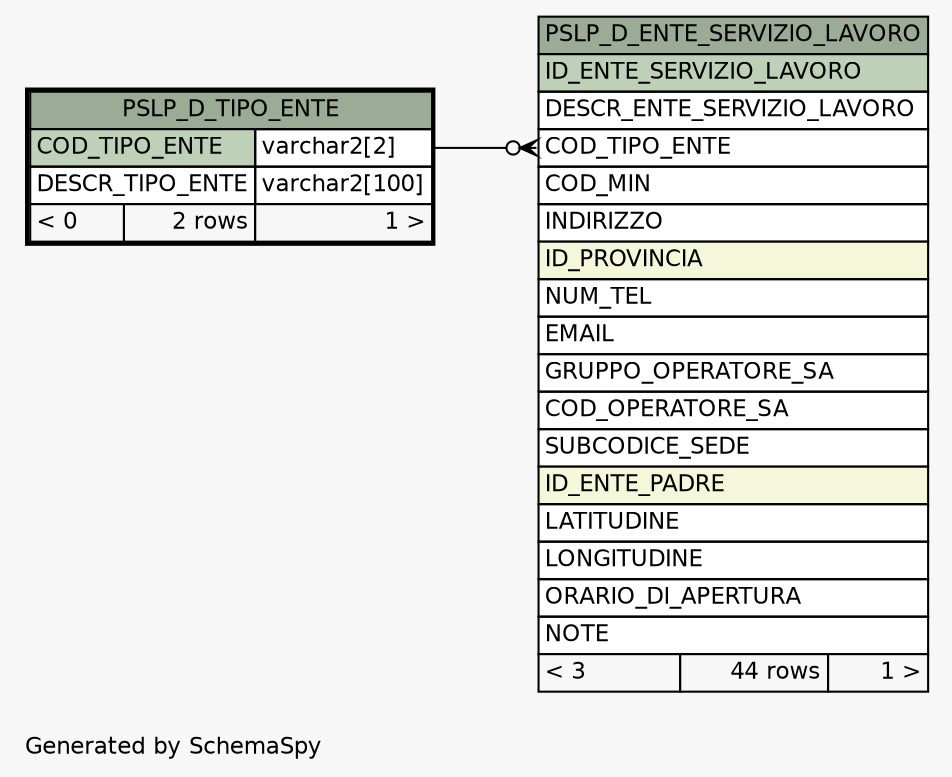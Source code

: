 // dot 2.38.0 on Windows 10 10.0
// SchemaSpy rev 590
digraph "oneDegreeRelationshipsDiagram" {
  graph [
    rankdir="RL"
    bgcolor="#f7f7f7"
    label="\nGenerated by SchemaSpy"
    labeljust="l"
    nodesep="0.18"
    ranksep="0.46"
    fontname="Helvetica"
    fontsize="11"
  ];
  node [
    fontname="Helvetica"
    fontsize="11"
    shape="plaintext"
  ];
  edge [
    arrowsize="0.8"
  ];
  "PSLP_D_ENTE_SERVIZIO_LAVORO":"COD_TIPO_ENTE":w -> "PSLP_D_TIPO_ENTE":"COD_TIPO_ENTE.type":e [arrowhead=none dir=back arrowtail=crowodot];
  "PSLP_D_ENTE_SERVIZIO_LAVORO" [
    label=<
    <TABLE BORDER="0" CELLBORDER="1" CELLSPACING="0" BGCOLOR="#ffffff">
      <TR><TD COLSPAN="3" BGCOLOR="#9bab96" ALIGN="CENTER">PSLP_D_ENTE_SERVIZIO_LAVORO</TD></TR>
      <TR><TD PORT="ID_ENTE_SERVIZIO_LAVORO" COLSPAN="3" BGCOLOR="#bed1b8" ALIGN="LEFT">ID_ENTE_SERVIZIO_LAVORO</TD></TR>
      <TR><TD PORT="DESCR_ENTE_SERVIZIO_LAVORO" COLSPAN="3" ALIGN="LEFT">DESCR_ENTE_SERVIZIO_LAVORO</TD></TR>
      <TR><TD PORT="COD_TIPO_ENTE" COLSPAN="3" ALIGN="LEFT">COD_TIPO_ENTE</TD></TR>
      <TR><TD PORT="COD_MIN" COLSPAN="3" ALIGN="LEFT">COD_MIN</TD></TR>
      <TR><TD PORT="INDIRIZZO" COLSPAN="3" ALIGN="LEFT">INDIRIZZO</TD></TR>
      <TR><TD PORT="ID_PROVINCIA" COLSPAN="3" BGCOLOR="#f4f7da" ALIGN="LEFT">ID_PROVINCIA</TD></TR>
      <TR><TD PORT="NUM_TEL" COLSPAN="3" ALIGN="LEFT">NUM_TEL</TD></TR>
      <TR><TD PORT="EMAIL" COLSPAN="3" ALIGN="LEFT">EMAIL</TD></TR>
      <TR><TD PORT="GRUPPO_OPERATORE_SA" COLSPAN="3" ALIGN="LEFT">GRUPPO_OPERATORE_SA</TD></TR>
      <TR><TD PORT="COD_OPERATORE_SA" COLSPAN="3" ALIGN="LEFT">COD_OPERATORE_SA</TD></TR>
      <TR><TD PORT="SUBCODICE_SEDE" COLSPAN="3" ALIGN="LEFT">SUBCODICE_SEDE</TD></TR>
      <TR><TD PORT="ID_ENTE_PADRE" COLSPAN="3" BGCOLOR="#f4f7da" ALIGN="LEFT">ID_ENTE_PADRE</TD></TR>
      <TR><TD PORT="LATITUDINE" COLSPAN="3" ALIGN="LEFT">LATITUDINE</TD></TR>
      <TR><TD PORT="LONGITUDINE" COLSPAN="3" ALIGN="LEFT">LONGITUDINE</TD></TR>
      <TR><TD PORT="ORARIO_DI_APERTURA" COLSPAN="3" ALIGN="LEFT">ORARIO_DI_APERTURA</TD></TR>
      <TR><TD PORT="NOTE" COLSPAN="3" ALIGN="LEFT">NOTE</TD></TR>
      <TR><TD ALIGN="LEFT" BGCOLOR="#f7f7f7">&lt; 3</TD><TD ALIGN="RIGHT" BGCOLOR="#f7f7f7">44 rows</TD><TD ALIGN="RIGHT" BGCOLOR="#f7f7f7">1 &gt;</TD></TR>
    </TABLE>>
    URL="PSLP_D_ENTE_SERVIZIO_LAVORO.html"
    tooltip="PSLP_D_ENTE_SERVIZIO_LAVORO"
  ];
  "PSLP_D_TIPO_ENTE" [
    label=<
    <TABLE BORDER="2" CELLBORDER="1" CELLSPACING="0" BGCOLOR="#ffffff">
      <TR><TD COLSPAN="3" BGCOLOR="#9bab96" ALIGN="CENTER">PSLP_D_TIPO_ENTE</TD></TR>
      <TR><TD PORT="COD_TIPO_ENTE" COLSPAN="2" BGCOLOR="#bed1b8" ALIGN="LEFT">COD_TIPO_ENTE</TD><TD PORT="COD_TIPO_ENTE.type" ALIGN="LEFT">varchar2[2]</TD></TR>
      <TR><TD PORT="DESCR_TIPO_ENTE" COLSPAN="2" ALIGN="LEFT">DESCR_TIPO_ENTE</TD><TD PORT="DESCR_TIPO_ENTE.type" ALIGN="LEFT">varchar2[100]</TD></TR>
      <TR><TD ALIGN="LEFT" BGCOLOR="#f7f7f7">&lt; 0</TD><TD ALIGN="RIGHT" BGCOLOR="#f7f7f7">2 rows</TD><TD ALIGN="RIGHT" BGCOLOR="#f7f7f7">1 &gt;</TD></TR>
    </TABLE>>
    URL="PSLP_D_TIPO_ENTE.html"
    tooltip="PSLP_D_TIPO_ENTE"
  ];
}
